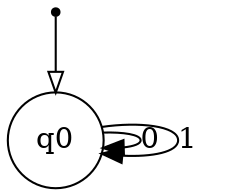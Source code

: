 digraph {
  node [shape=point]; __start;
  node [shape = circle]; q0;

  __start -> q0 [arrowhead = empty];
  q0 -> q0 [label = "0"];
  q0 -> q0 [label = "1"];
}